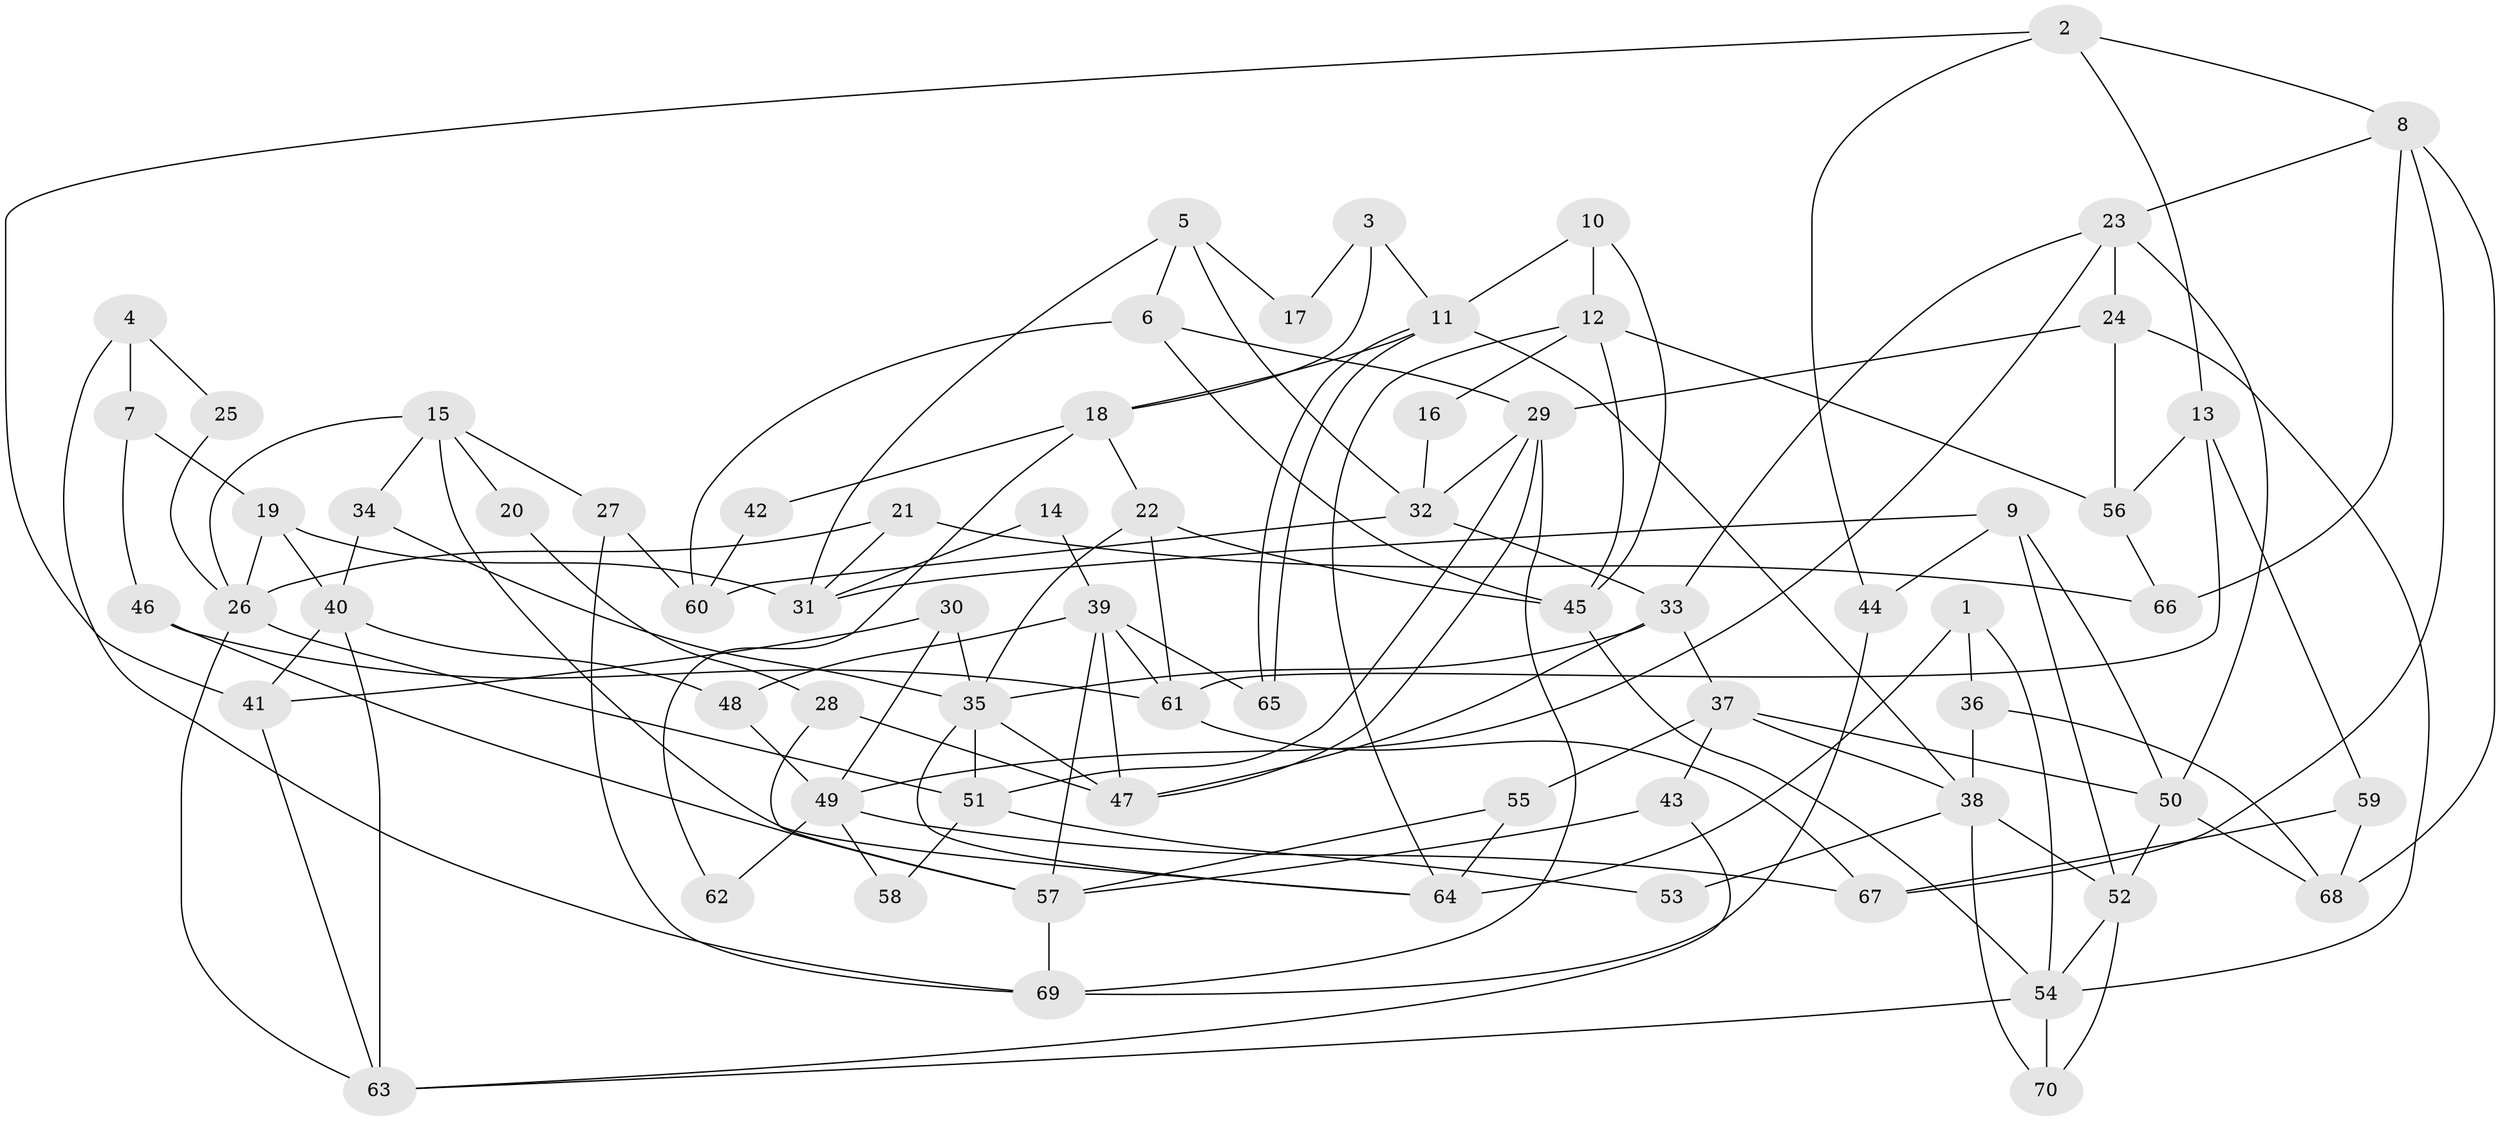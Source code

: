 // Generated by graph-tools (version 1.1) at 2025/36/03/09/25 02:36:17]
// undirected, 70 vertices, 140 edges
graph export_dot {
graph [start="1"]
  node [color=gray90,style=filled];
  1;
  2;
  3;
  4;
  5;
  6;
  7;
  8;
  9;
  10;
  11;
  12;
  13;
  14;
  15;
  16;
  17;
  18;
  19;
  20;
  21;
  22;
  23;
  24;
  25;
  26;
  27;
  28;
  29;
  30;
  31;
  32;
  33;
  34;
  35;
  36;
  37;
  38;
  39;
  40;
  41;
  42;
  43;
  44;
  45;
  46;
  47;
  48;
  49;
  50;
  51;
  52;
  53;
  54;
  55;
  56;
  57;
  58;
  59;
  60;
  61;
  62;
  63;
  64;
  65;
  66;
  67;
  68;
  69;
  70;
  1 -- 64;
  1 -- 36;
  1 -- 54;
  2 -- 44;
  2 -- 8;
  2 -- 13;
  2 -- 41;
  3 -- 11;
  3 -- 18;
  3 -- 17;
  4 -- 7;
  4 -- 69;
  4 -- 25;
  5 -- 6;
  5 -- 32;
  5 -- 17;
  5 -- 31;
  6 -- 45;
  6 -- 29;
  6 -- 60;
  7 -- 46;
  7 -- 19;
  8 -- 67;
  8 -- 23;
  8 -- 66;
  8 -- 68;
  9 -- 31;
  9 -- 52;
  9 -- 44;
  9 -- 50;
  10 -- 45;
  10 -- 11;
  10 -- 12;
  11 -- 65;
  11 -- 65;
  11 -- 38;
  11 -- 18;
  12 -- 64;
  12 -- 16;
  12 -- 45;
  12 -- 56;
  13 -- 59;
  13 -- 56;
  13 -- 61;
  14 -- 39;
  14 -- 31;
  15 -- 26;
  15 -- 34;
  15 -- 20;
  15 -- 27;
  15 -- 64;
  16 -- 32;
  18 -- 22;
  18 -- 42;
  18 -- 62;
  19 -- 40;
  19 -- 26;
  19 -- 31;
  20 -- 28;
  21 -- 31;
  21 -- 66;
  21 -- 26;
  22 -- 45;
  22 -- 35;
  22 -- 61;
  23 -- 33;
  23 -- 50;
  23 -- 24;
  23 -- 49;
  24 -- 56;
  24 -- 29;
  24 -- 54;
  25 -- 26;
  26 -- 51;
  26 -- 63;
  27 -- 69;
  27 -- 60;
  28 -- 57;
  28 -- 47;
  29 -- 32;
  29 -- 47;
  29 -- 51;
  29 -- 69;
  30 -- 49;
  30 -- 41;
  30 -- 35;
  32 -- 60;
  32 -- 33;
  33 -- 47;
  33 -- 37;
  33 -- 35;
  34 -- 40;
  34 -- 35;
  35 -- 47;
  35 -- 51;
  35 -- 64;
  36 -- 38;
  36 -- 68;
  37 -- 43;
  37 -- 38;
  37 -- 50;
  37 -- 55;
  38 -- 70;
  38 -- 52;
  38 -- 53;
  39 -- 61;
  39 -- 47;
  39 -- 48;
  39 -- 57;
  39 -- 65;
  40 -- 41;
  40 -- 63;
  40 -- 48;
  41 -- 63;
  42 -- 60;
  43 -- 63;
  43 -- 57;
  44 -- 69;
  45 -- 54;
  46 -- 61;
  46 -- 57;
  48 -- 49;
  49 -- 58;
  49 -- 62;
  49 -- 67;
  50 -- 52;
  50 -- 68;
  51 -- 53;
  51 -- 58;
  52 -- 54;
  52 -- 70;
  54 -- 63;
  54 -- 70;
  55 -- 64;
  55 -- 57;
  56 -- 66;
  57 -- 69;
  59 -- 67;
  59 -- 68;
  61 -- 67;
}
